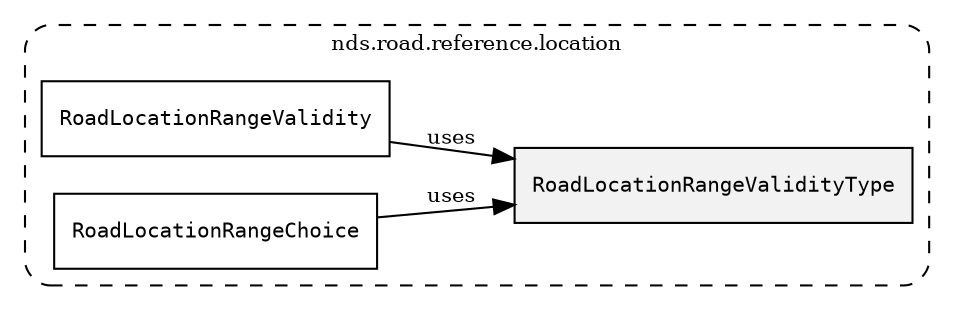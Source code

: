 /**
 * This dot file creates symbol collaboration diagram for RoadLocationRangeValidityType.
 */
digraph ZSERIO
{
    node [shape=box, fontsize=10];
    rankdir="LR";
    fontsize=10;
    tooltip="RoadLocationRangeValidityType collaboration diagram";

    subgraph "cluster_nds.road.reference.location"
    {
        style="dashed, rounded";
        label="nds.road.reference.location";
        tooltip="Package nds.road.reference.location";
        href="../../../content/packages/nds.road.reference.location.html#Package-nds-road-reference-location";
        target="_parent";

        "RoadLocationRangeValidityType" [style="filled", fillcolor="#0000000D", target="_parent", label=<<font face="monospace"><table align="center" border="0" cellspacing="0" cellpadding="0"><tr><td href="../../../content/packages/nds.road.reference.location.html#Enum-RoadLocationRangeValidityType" title="Enum defined in nds.road.reference.location">RoadLocationRangeValidityType</td></tr></table></font>>];
        "RoadLocationRangeValidity" [target="_parent", label=<<font face="monospace"><table align="center" border="0" cellspacing="0" cellpadding="0"><tr><td href="../../../content/packages/nds.road.reference.location.html#Structure-RoadLocationRangeValidity" title="Structure defined in nds.road.reference.location">RoadLocationRangeValidity</td></tr></table></font>>];
        "RoadLocationRangeChoice" [target="_parent", label=<<font face="monospace"><table align="center" border="0" cellspacing="0" cellpadding="0"><tr><td href="../../../content/packages/nds.road.reference.location.html#Choice-RoadLocationRangeChoice" title="Choice defined in nds.road.reference.location">RoadLocationRangeChoice</td></tr></table></font>>];
    }

    "RoadLocationRangeValidity" -> "RoadLocationRangeValidityType" [label="uses", fontsize=10];
    "RoadLocationRangeChoice" -> "RoadLocationRangeValidityType" [label="uses", fontsize=10];
}
